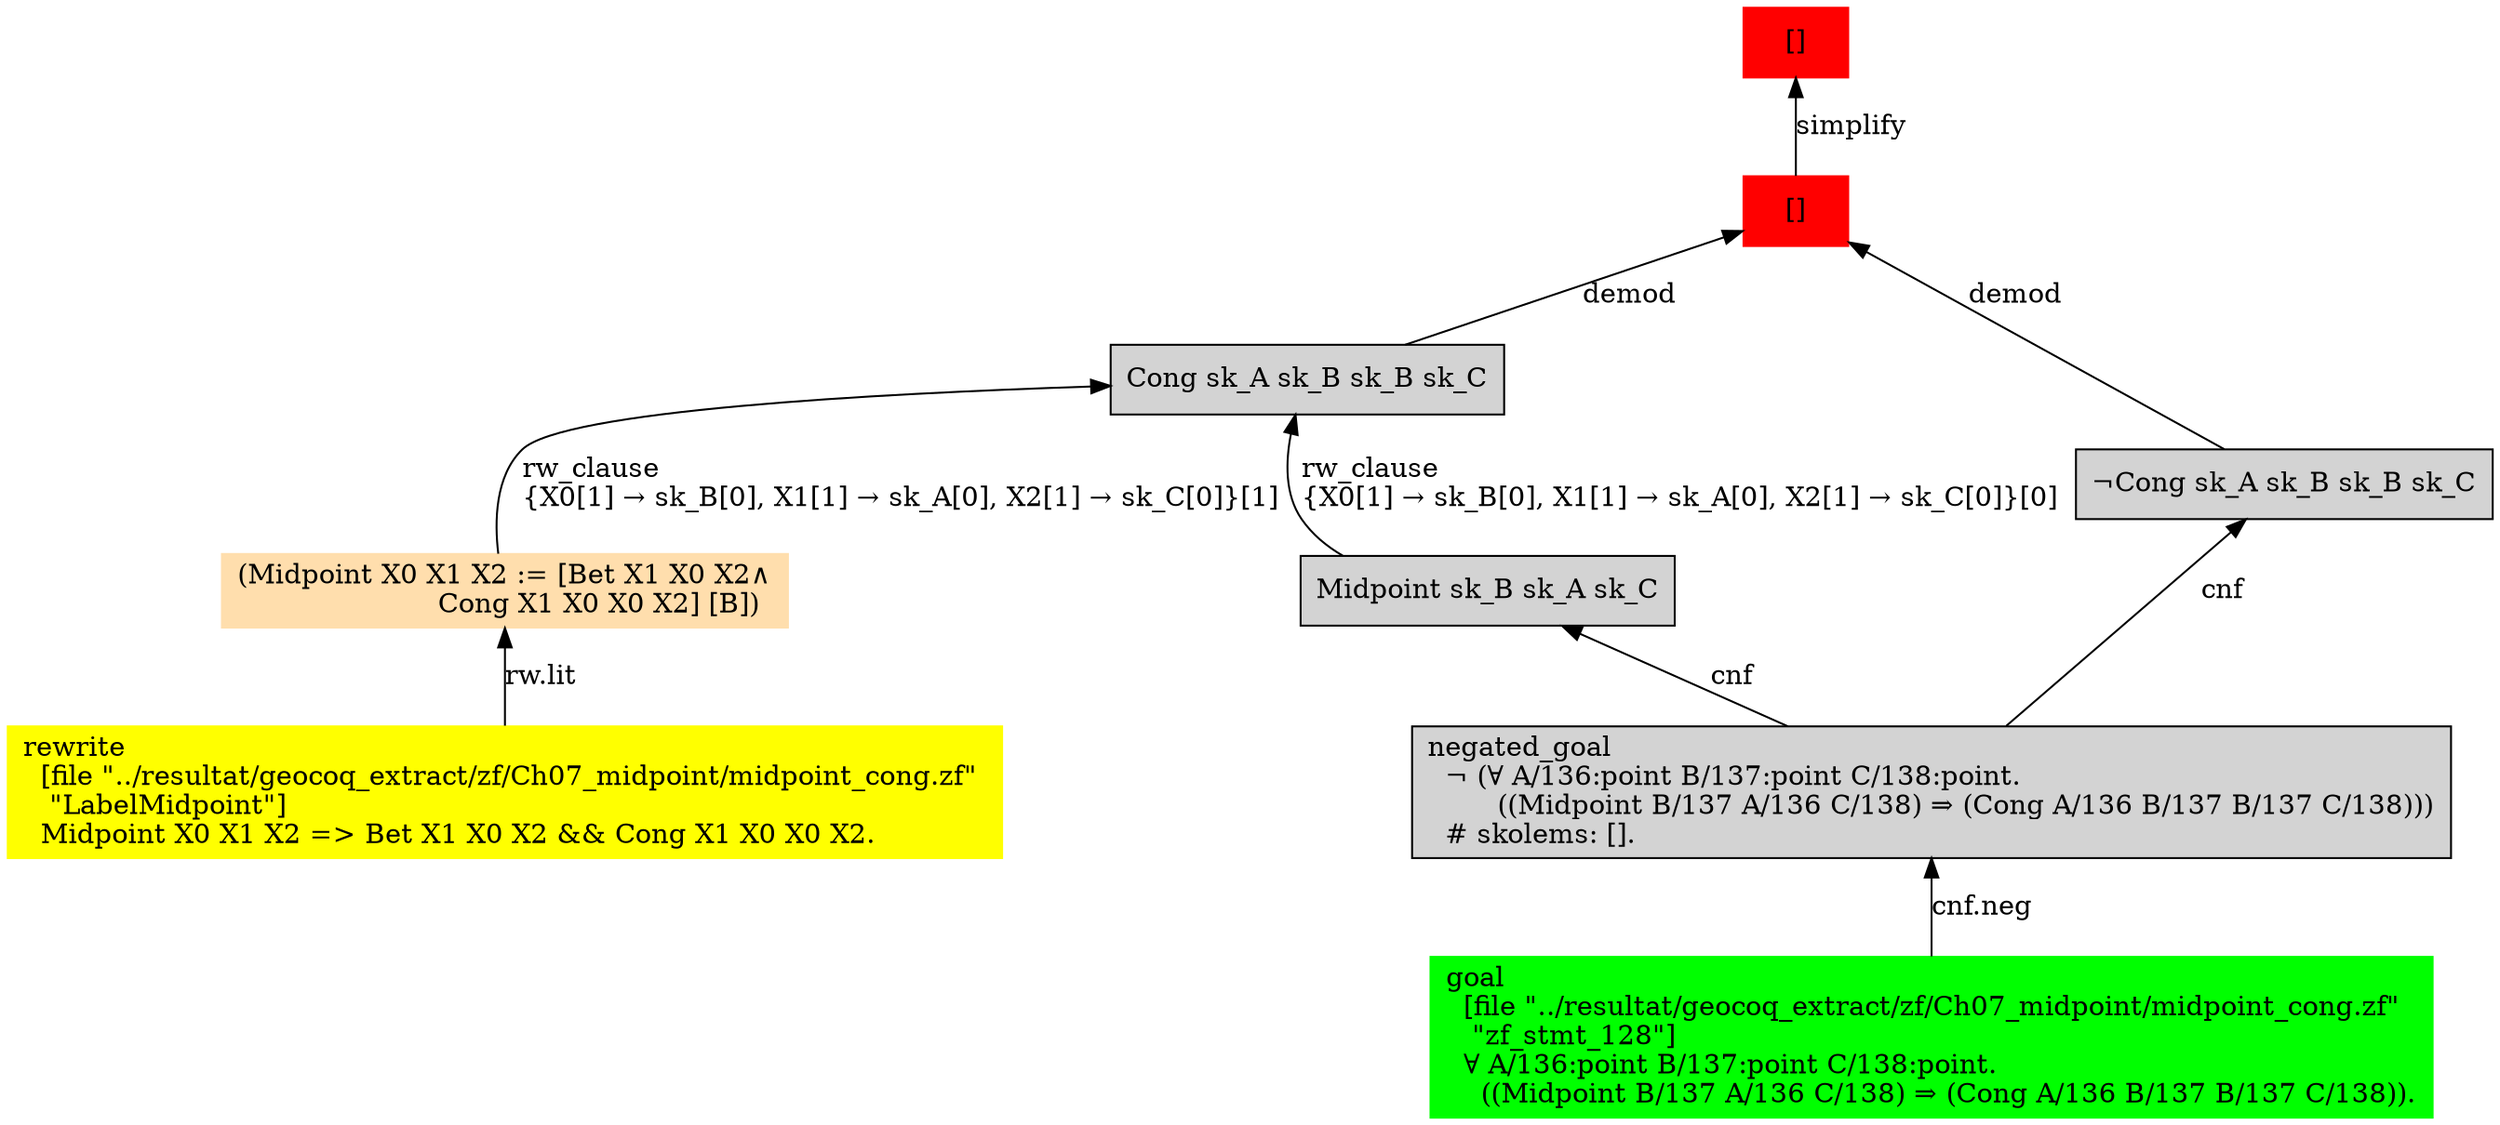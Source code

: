 digraph "unsat_graph" {
  vertex_0 [color=red, label="[]", shape=box, style=filled];
  vertex_0 -> vertex_1 [label="simplify", dir="back"];
  vertex_1 [color=red, label="[]", shape=box, style=filled];
  vertex_1 -> vertex_2 [label="demod", dir="back"];
  vertex_2 [shape=box, label="Cong sk_A sk_B sk_B sk_C\l", style=filled];
  vertex_2 -> vertex_3 [label="rw_clause\l\{X0[1] → sk_B[0], X1[1] → sk_A[0], X2[1] → sk_C[0]\}[1]\l", dir="back"];
  vertex_3 [color=navajowhite, shape=box, label="(Midpoint X0 X1 X2 := [Bet X1 X0 X2∧\l                       Cong X1 X0 X0 X2] [B])\l", style=filled];
  vertex_3 -> vertex_4 [label="rw.lit", dir="back"];
  vertex_4 [color=yellow, shape=box, label="rewrite\l  [file \"../resultat/geocoq_extract/zf/Ch07_midpoint/midpoint_cong.zf\" \l   \"LabelMidpoint\"]\l  Midpoint X0 X1 X2 =\> Bet X1 X0 X2 && Cong X1 X0 X0 X2.\l", style=filled];
  vertex_2 -> vertex_5 [label="rw_clause\l\{X0[1] → sk_B[0], X1[1] → sk_A[0], X2[1] → sk_C[0]\}[0]\l", dir="back"];
  vertex_5 [shape=box, label="Midpoint sk_B sk_A sk_C\l", style=filled];
  vertex_5 -> vertex_6 [label="cnf", dir="back"];
  vertex_6 [shape=box, label="negated_goal\l  ¬ (∀ A/136:point B/137:point C/138:point.\l        ((Midpoint B/137 A/136 C/138) ⇒ (Cong A/136 B/137 B/137 C/138)))\l  # skolems: [].\l", style=filled];
  vertex_6 -> vertex_7 [label="cnf.neg", dir="back"];
  vertex_7 [color=green, shape=box, label="goal\l  [file \"../resultat/geocoq_extract/zf/Ch07_midpoint/midpoint_cong.zf\" \l   \"zf_stmt_128\"]\l  ∀ A/136:point B/137:point C/138:point.\l    ((Midpoint B/137 A/136 C/138) ⇒ (Cong A/136 B/137 B/137 C/138)).\l", style=filled];
  vertex_1 -> vertex_8 [label="demod", dir="back"];
  vertex_8 [shape=box, label="¬Cong sk_A sk_B sk_B sk_C\l", style=filled];
  vertex_8 -> vertex_6 [label="cnf", dir="back"];
  }


